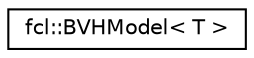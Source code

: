 digraph "Graphical Class Hierarchy"
{
  edge [fontname="Helvetica",fontsize="10",labelfontname="Helvetica",labelfontsize="10"];
  node [fontname="Helvetica",fontsize="10",shape=record];
  rankdir="LR";
  Node1 [label="fcl::BVHModel\< T \>",height=0.2,width=0.4,color="black", fillcolor="white", style="filled",URL="$a00002.html"];
}
